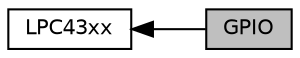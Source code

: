 digraph "GPIO"
{
  edge [fontname="Helvetica",fontsize="10",labelfontname="Helvetica",labelfontsize="10"];
  node [fontname="Helvetica",fontsize="10",shape=record];
  rankdir=LR;
  Node0 [label="GPIO",height=0.2,width=0.4,color="black", fillcolor="grey75", style="filled", fontcolor="black"];
  Node1 [label="LPC43xx",height=0.2,width=0.4,color="black", fillcolor="white", style="filled",URL="$group__LPC43xx.html",tooltip="Libraries for NXP Semiconductors LPC43xx series. "];
  Node1->Node0 [shape=plaintext, dir="back", style="solid"];
}
